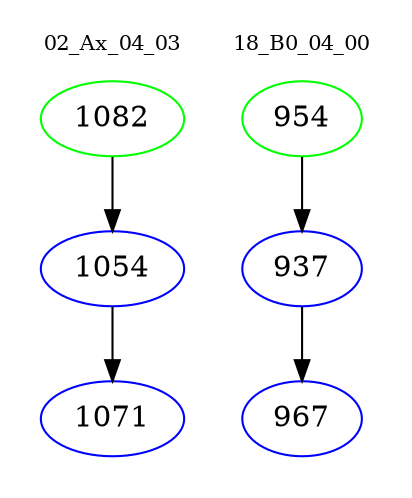 digraph{
subgraph cluster_0 {
color = white
label = "02_Ax_04_03";
fontsize=10;
T0_1082 [label="1082", color="green"]
T0_1082 -> T0_1054 [color="black"]
T0_1054 [label="1054", color="blue"]
T0_1054 -> T0_1071 [color="black"]
T0_1071 [label="1071", color="blue"]
}
subgraph cluster_1 {
color = white
label = "18_B0_04_00";
fontsize=10;
T1_954 [label="954", color="green"]
T1_954 -> T1_937 [color="black"]
T1_937 [label="937", color="blue"]
T1_937 -> T1_967 [color="black"]
T1_967 [label="967", color="blue"]
}
}
